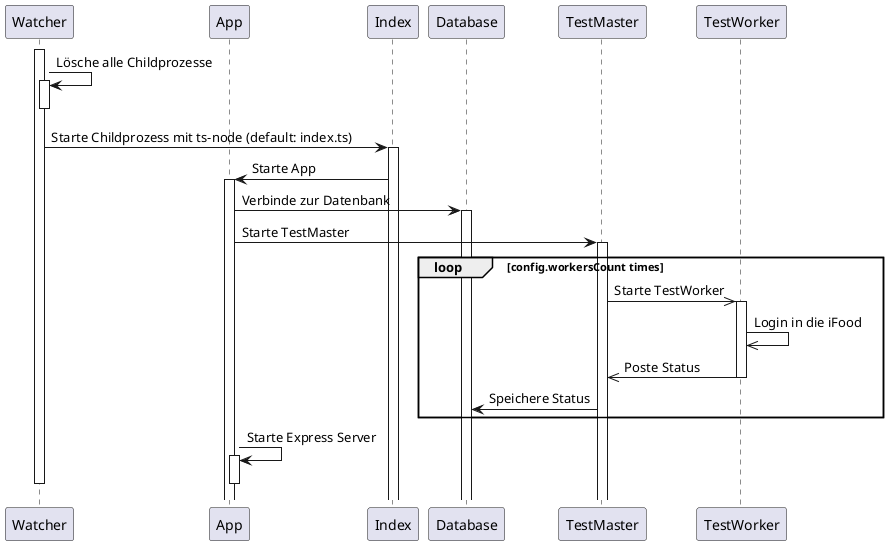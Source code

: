 @startuml start_ablauf
participant "Watcher" as WAT
participant "App" as APP
participant "Index" as IND
participant "Database" as DB
participant "TestMaster" as TM
participant "TestWorker" as TW

activate WAT
    WAT -> WAT: Lösche alle Childprozesse
    activate WAT
    deactivate WAT
    WAT -> IND: Starte Childprozess mit ts-node (default: index.ts)
    activate IND
    IND -> APP: Starte App
    activate APP
        APP -> DB: Verbinde zur Datenbank
        activate DB
        APP -> TM: Starte TestMaster
        activate TM
            loop config.workersCount times
                TM ->> TW: Starte TestWorker
                activate TW
                TW ->> TW: Login in die iFood
                TW ->> TM: Poste Status
                deactivate TW
                TM -> DB: Speichere Status
            end
        APP -> APP: Starte Express Server
        activate APP
        deactivate APP

deactivate WAT
@enduml